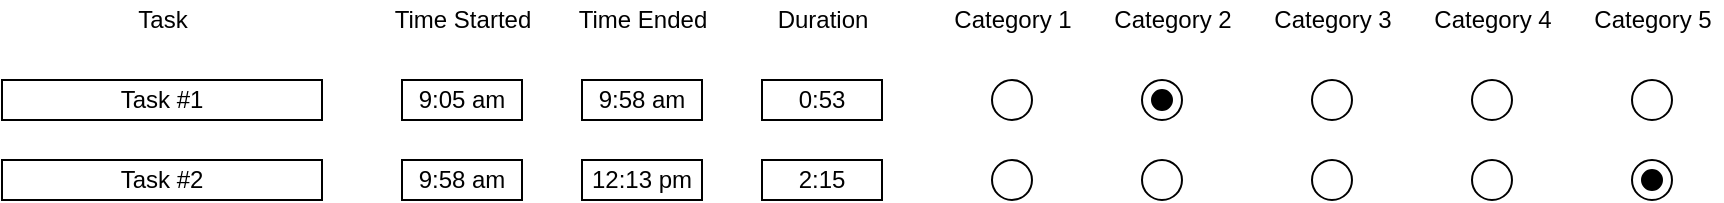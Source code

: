 <mxfile version="14.1.8" type="device"><diagram id="4NZhucT553_ScU-ny0T8" name="Page-1"><mxGraphModel dx="1406" dy="806" grid="1" gridSize="10" guides="1" tooltips="1" connect="1" arrows="1" fold="1" page="1" pageScale="1" pageWidth="1100" pageHeight="850" math="0" shadow="0"><root><mxCell id="0"/><mxCell id="1" parent="0"/><mxCell id="uuMB6WcBfSqREHUE9nlu-2" value="Task" style="text;html=1;align=center;verticalAlign=middle;resizable=0;points=[];autosize=1;rounded=0;perimeterSpacing=1;" vertex="1" parent="1"><mxGeometry x="80" y="120" width="40" height="20" as="geometry"/></mxCell><mxCell id="uuMB6WcBfSqREHUE9nlu-3" value="Time Started" style="text;html=1;align=center;verticalAlign=middle;resizable=0;points=[];autosize=1;" vertex="1" parent="1"><mxGeometry x="210" y="120" width="80" height="20" as="geometry"/></mxCell><mxCell id="uuMB6WcBfSqREHUE9nlu-4" value="Time Ended" style="text;html=1;align=center;verticalAlign=middle;resizable=0;points=[];autosize=1;" vertex="1" parent="1"><mxGeometry x="300" y="120" width="80" height="20" as="geometry"/></mxCell><mxCell id="uuMB6WcBfSqREHUE9nlu-5" value="Duration" style="text;html=1;align=center;verticalAlign=middle;resizable=0;points=[];autosize=1;" vertex="1" parent="1"><mxGeometry x="400" y="120" width="60" height="20" as="geometry"/></mxCell><mxCell id="uuMB6WcBfSqREHUE9nlu-6" value="Category 1" style="text;html=1;align=center;verticalAlign=middle;resizable=0;points=[];autosize=1;" vertex="1" parent="1"><mxGeometry x="490" y="120" width="70" height="20" as="geometry"/></mxCell><mxCell id="uuMB6WcBfSqREHUE9nlu-8" value="Category 2" style="text;html=1;align=center;verticalAlign=middle;resizable=0;points=[];autosize=1;" vertex="1" parent="1"><mxGeometry x="570" y="120" width="70" height="20" as="geometry"/></mxCell><mxCell id="uuMB6WcBfSqREHUE9nlu-11" value="Category 3" style="text;html=1;align=center;verticalAlign=middle;resizable=0;points=[];autosize=1;" vertex="1" parent="1"><mxGeometry x="650" y="120" width="70" height="20" as="geometry"/></mxCell><mxCell id="uuMB6WcBfSqREHUE9nlu-12" value="Category 4" style="text;html=1;align=center;verticalAlign=middle;resizable=0;points=[];autosize=1;" vertex="1" parent="1"><mxGeometry x="730" y="120" width="70" height="20" as="geometry"/></mxCell><mxCell id="uuMB6WcBfSqREHUE9nlu-13" value="Category 5" style="text;html=1;align=center;verticalAlign=middle;resizable=0;points=[];autosize=1;" vertex="1" parent="1"><mxGeometry x="810" y="120" width="70" height="20" as="geometry"/></mxCell><mxCell id="uuMB6WcBfSqREHUE9nlu-14" value="Task #1" style="rounded=0;whiteSpace=wrap;html=1;" vertex="1" parent="1"><mxGeometry x="20" y="160" width="160" height="20" as="geometry"/></mxCell><mxCell id="uuMB6WcBfSqREHUE9nlu-15" value="9:05 am" style="rounded=0;whiteSpace=wrap;html=1;" vertex="1" parent="1"><mxGeometry x="220" y="160" width="60" height="20" as="geometry"/></mxCell><mxCell id="uuMB6WcBfSqREHUE9nlu-16" value="9:58 am" style="rounded=0;whiteSpace=wrap;html=1;" vertex="1" parent="1"><mxGeometry x="310" y="160" width="60" height="20" as="geometry"/></mxCell><mxCell id="uuMB6WcBfSqREHUE9nlu-17" value="0:53" style="rounded=0;whiteSpace=wrap;html=1;" vertex="1" parent="1"><mxGeometry x="400" y="160" width="60" height="20" as="geometry"/></mxCell><mxCell id="uuMB6WcBfSqREHUE9nlu-27" value="" style="ellipse;whiteSpace=wrap;html=1;aspect=fixed;" vertex="1" parent="1"><mxGeometry x="515" y="160" width="20" height="20" as="geometry"/></mxCell><mxCell id="uuMB6WcBfSqREHUE9nlu-28" value="" style="ellipse;whiteSpace=wrap;html=1;aspect=fixed;" vertex="1" parent="1"><mxGeometry x="675" y="160" width="20" height="20" as="geometry"/></mxCell><mxCell id="uuMB6WcBfSqREHUE9nlu-29" value="" style="ellipse;whiteSpace=wrap;html=1;aspect=fixed;" vertex="1" parent="1"><mxGeometry x="590" y="160" width="20" height="20" as="geometry"/></mxCell><mxCell id="uuMB6WcBfSqREHUE9nlu-30" value="" style="ellipse;whiteSpace=wrap;html=1;aspect=fixed;" vertex="1" parent="1"><mxGeometry x="755" y="160" width="20" height="20" as="geometry"/></mxCell><mxCell id="uuMB6WcBfSqREHUE9nlu-31" value="" style="ellipse;whiteSpace=wrap;html=1;aspect=fixed;" vertex="1" parent="1"><mxGeometry x="835" y="160" width="20" height="20" as="geometry"/></mxCell><mxCell id="uuMB6WcBfSqREHUE9nlu-33" value="" style="ellipse;whiteSpace=wrap;html=1;aspect=fixed;fillColor=#000000;" vertex="1" parent="1"><mxGeometry x="595" y="165" width="10" height="10" as="geometry"/></mxCell><mxCell id="uuMB6WcBfSqREHUE9nlu-34" value="Task #2" style="rounded=0;whiteSpace=wrap;html=1;" vertex="1" parent="1"><mxGeometry x="20" y="200" width="160" height="20" as="geometry"/></mxCell><mxCell id="uuMB6WcBfSqREHUE9nlu-35" value="9:58 am" style="rounded=0;whiteSpace=wrap;html=1;" vertex="1" parent="1"><mxGeometry x="220" y="200" width="60" height="20" as="geometry"/></mxCell><mxCell id="uuMB6WcBfSqREHUE9nlu-36" value="12:13 pm" style="rounded=0;whiteSpace=wrap;html=1;" vertex="1" parent="1"><mxGeometry x="310" y="200" width="60" height="20" as="geometry"/></mxCell><mxCell id="uuMB6WcBfSqREHUE9nlu-37" value="2:15" style="rounded=0;whiteSpace=wrap;html=1;" vertex="1" parent="1"><mxGeometry x="400" y="200" width="60" height="20" as="geometry"/></mxCell><mxCell id="uuMB6WcBfSqREHUE9nlu-38" value="" style="ellipse;whiteSpace=wrap;html=1;aspect=fixed;" vertex="1" parent="1"><mxGeometry x="515" y="200" width="20" height="20" as="geometry"/></mxCell><mxCell id="uuMB6WcBfSqREHUE9nlu-39" value="" style="ellipse;whiteSpace=wrap;html=1;aspect=fixed;" vertex="1" parent="1"><mxGeometry x="675" y="200" width="20" height="20" as="geometry"/></mxCell><mxCell id="uuMB6WcBfSqREHUE9nlu-40" value="" style="ellipse;whiteSpace=wrap;html=1;aspect=fixed;" vertex="1" parent="1"><mxGeometry x="590" y="200" width="20" height="20" as="geometry"/></mxCell><mxCell id="uuMB6WcBfSqREHUE9nlu-41" value="" style="ellipse;whiteSpace=wrap;html=1;aspect=fixed;" vertex="1" parent="1"><mxGeometry x="755" y="200" width="20" height="20" as="geometry"/></mxCell><mxCell id="uuMB6WcBfSqREHUE9nlu-42" value="" style="ellipse;whiteSpace=wrap;html=1;aspect=fixed;" vertex="1" parent="1"><mxGeometry x="835" y="200" width="20" height="20" as="geometry"/></mxCell><mxCell id="uuMB6WcBfSqREHUE9nlu-44" value="" style="ellipse;whiteSpace=wrap;html=1;aspect=fixed;fillColor=#000000;" vertex="1" parent="1"><mxGeometry x="840" y="205" width="10" height="10" as="geometry"/></mxCell></root></mxGraphModel></diagram></mxfile>
